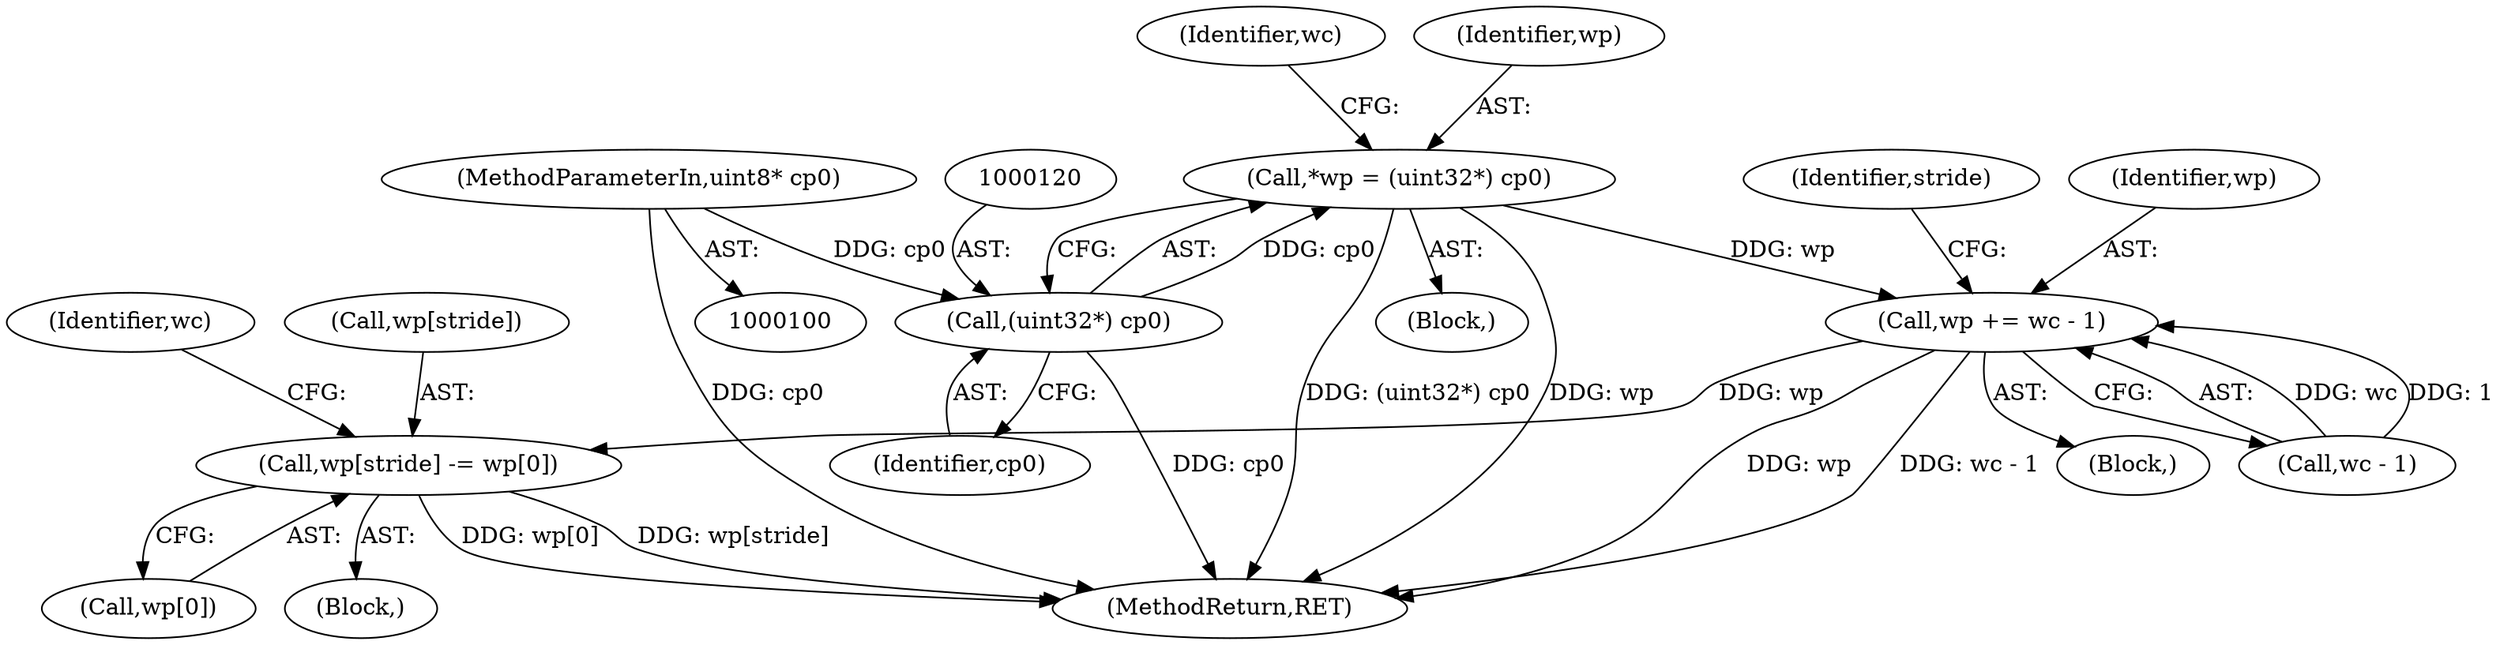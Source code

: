 digraph "0_libtiff_3ca657a8793dd011bf869695d72ad31c779c3cc1_9@pointer" {
"1000117" [label="(Call,*wp = (uint32*) cp0)"];
"1000119" [label="(Call,(uint32*) cp0)"];
"1000102" [label="(MethodParameterIn,uint8* cp0)"];
"1000144" [label="(Call,wp += wc - 1)"];
"1000153" [label="(Call,wp[stride] -= wp[0])"];
"1000152" [label="(Identifier,stride)"];
"1000144" [label="(Call,wp += wc - 1)"];
"1000166" [label="(MethodReturn,RET)"];
"1000119" [label="(Call,(uint32*) cp0)"];
"1000117" [label="(Call,*wp = (uint32*) cp0)"];
"1000154" [label="(Call,wp[stride])"];
"1000124" [label="(Identifier,wc)"];
"1000102" [label="(MethodParameterIn,uint8* cp0)"];
"1000118" [label="(Identifier,wp)"];
"1000140" [label="(Block,)"];
"1000104" [label="(Block,)"];
"1000146" [label="(Call,wc - 1)"];
"1000145" [label="(Identifier,wp)"];
"1000161" [label="(Identifier,wc)"];
"1000153" [label="(Call,wp[stride] -= wp[0])"];
"1000121" [label="(Identifier,cp0)"];
"1000151" [label="(Block,)"];
"1000157" [label="(Call,wp[0])"];
"1000117" -> "1000104"  [label="AST: "];
"1000117" -> "1000119"  [label="CFG: "];
"1000118" -> "1000117"  [label="AST: "];
"1000119" -> "1000117"  [label="AST: "];
"1000124" -> "1000117"  [label="CFG: "];
"1000117" -> "1000166"  [label="DDG: wp"];
"1000117" -> "1000166"  [label="DDG: (uint32*) cp0"];
"1000119" -> "1000117"  [label="DDG: cp0"];
"1000117" -> "1000144"  [label="DDG: wp"];
"1000119" -> "1000121"  [label="CFG: "];
"1000120" -> "1000119"  [label="AST: "];
"1000121" -> "1000119"  [label="AST: "];
"1000119" -> "1000166"  [label="DDG: cp0"];
"1000102" -> "1000119"  [label="DDG: cp0"];
"1000102" -> "1000100"  [label="AST: "];
"1000102" -> "1000166"  [label="DDG: cp0"];
"1000144" -> "1000140"  [label="AST: "];
"1000144" -> "1000146"  [label="CFG: "];
"1000145" -> "1000144"  [label="AST: "];
"1000146" -> "1000144"  [label="AST: "];
"1000152" -> "1000144"  [label="CFG: "];
"1000144" -> "1000166"  [label="DDG: wp"];
"1000144" -> "1000166"  [label="DDG: wc - 1"];
"1000146" -> "1000144"  [label="DDG: wc"];
"1000146" -> "1000144"  [label="DDG: 1"];
"1000144" -> "1000153"  [label="DDG: wp"];
"1000153" -> "1000151"  [label="AST: "];
"1000153" -> "1000157"  [label="CFG: "];
"1000154" -> "1000153"  [label="AST: "];
"1000157" -> "1000153"  [label="AST: "];
"1000161" -> "1000153"  [label="CFG: "];
"1000153" -> "1000166"  [label="DDG: wp[0]"];
"1000153" -> "1000166"  [label="DDG: wp[stride]"];
}
